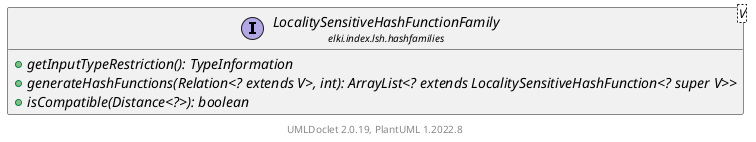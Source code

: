 @startuml
    remove .*\.(Instance|Par|Parameterizer|Factory)$
    set namespaceSeparator none
    hide empty fields
    hide empty methods

    interface "<size:14>LocalitySensitiveHashFunctionFamily\n<size:10>elki.index.lsh.hashfamilies" as elki.index.lsh.hashfamilies.LocalitySensitiveHashFunctionFamily<V> [[LocalitySensitiveHashFunctionFamily.html]] {
        {abstract} +getInputTypeRestriction(): TypeInformation
        {abstract} +generateHashFunctions(Relation<? extends V>, int): ArrayList<? extends LocalitySensitiveHashFunction<? super V>>
        {abstract} +isCompatible(Distance<?>): boolean
    }

    center footer UMLDoclet 2.0.19, PlantUML 1.2022.8
@enduml
